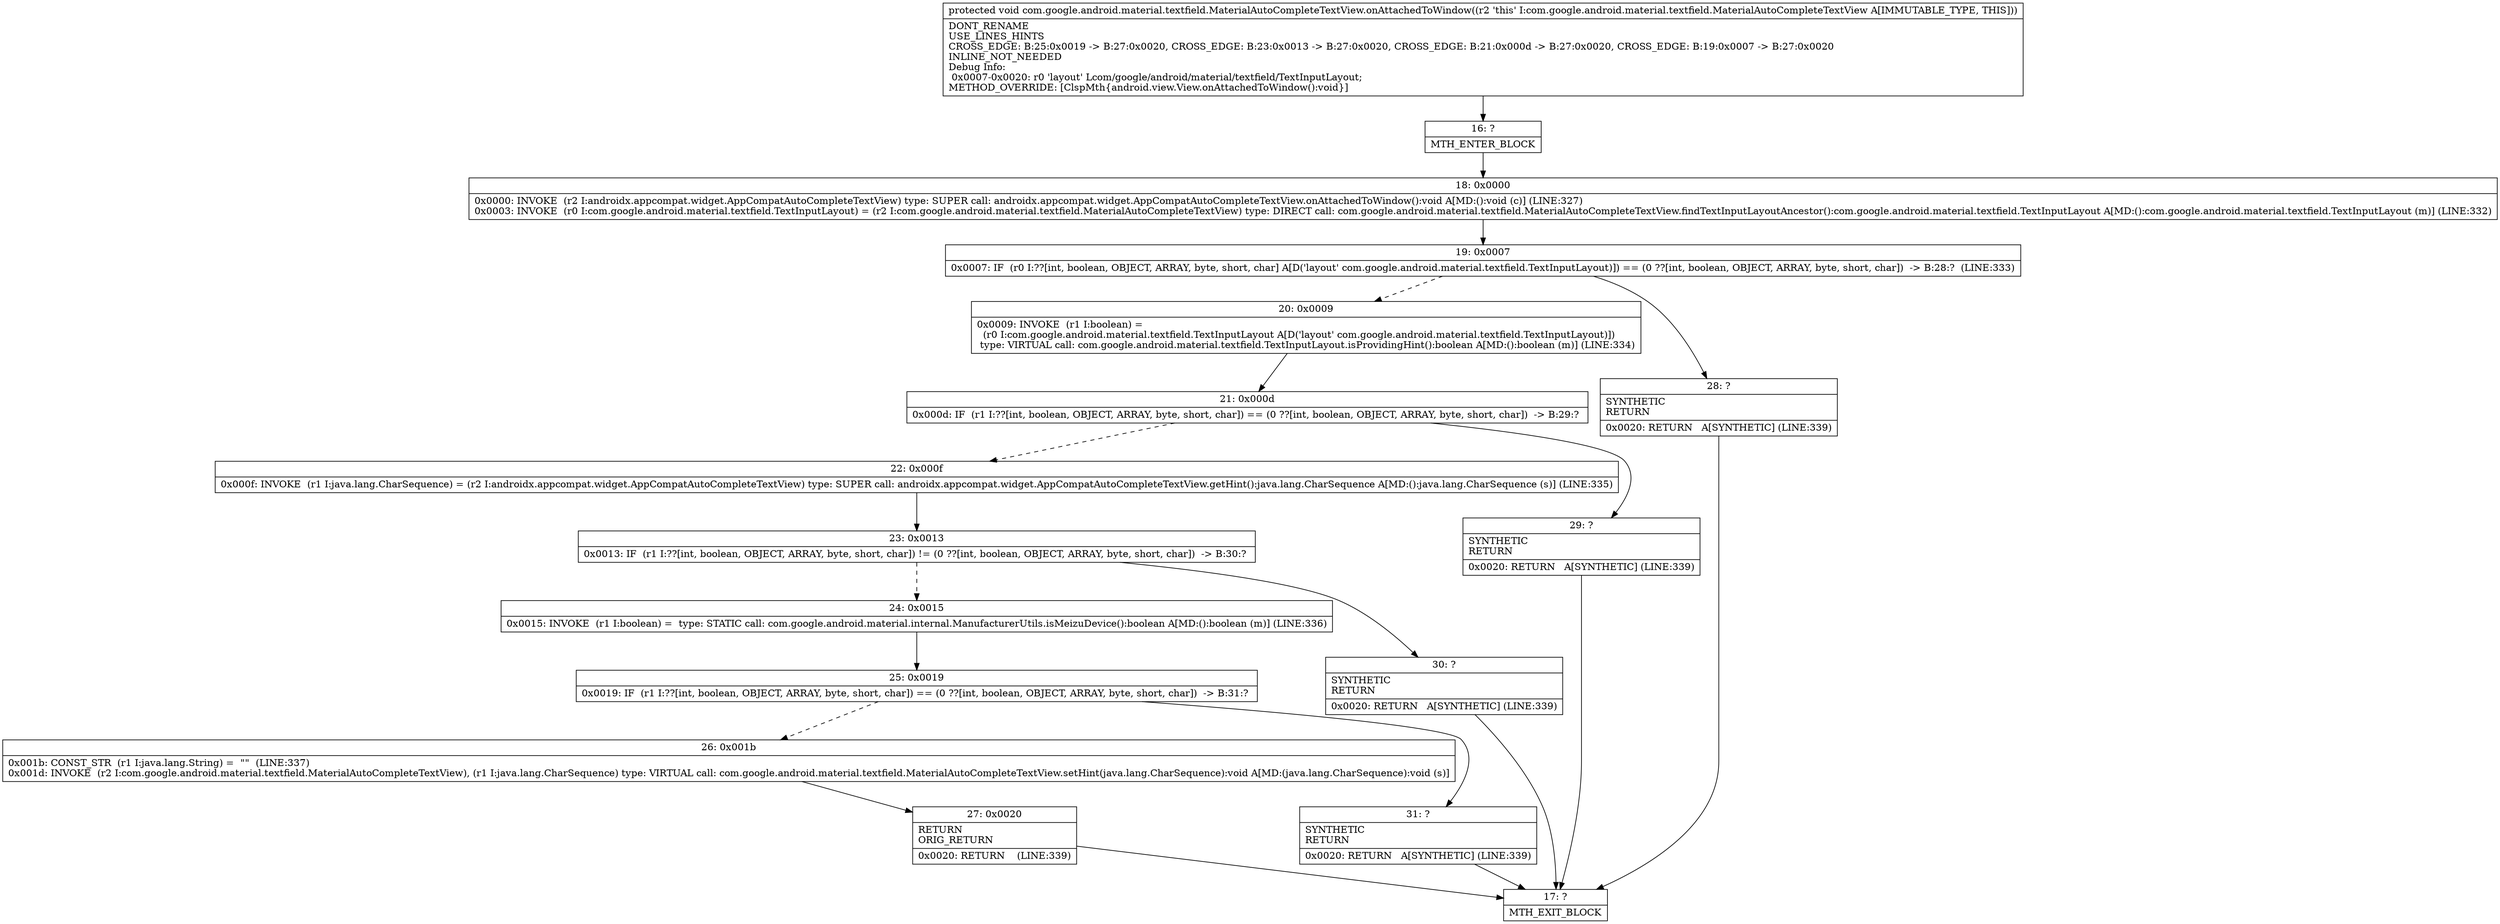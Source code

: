digraph "CFG forcom.google.android.material.textfield.MaterialAutoCompleteTextView.onAttachedToWindow()V" {
Node_16 [shape=record,label="{16\:\ ?|MTH_ENTER_BLOCK\l}"];
Node_18 [shape=record,label="{18\:\ 0x0000|0x0000: INVOKE  (r2 I:androidx.appcompat.widget.AppCompatAutoCompleteTextView) type: SUPER call: androidx.appcompat.widget.AppCompatAutoCompleteTextView.onAttachedToWindow():void A[MD:():void (c)] (LINE:327)\l0x0003: INVOKE  (r0 I:com.google.android.material.textfield.TextInputLayout) = (r2 I:com.google.android.material.textfield.MaterialAutoCompleteTextView) type: DIRECT call: com.google.android.material.textfield.MaterialAutoCompleteTextView.findTextInputLayoutAncestor():com.google.android.material.textfield.TextInputLayout A[MD:():com.google.android.material.textfield.TextInputLayout (m)] (LINE:332)\l}"];
Node_19 [shape=record,label="{19\:\ 0x0007|0x0007: IF  (r0 I:??[int, boolean, OBJECT, ARRAY, byte, short, char] A[D('layout' com.google.android.material.textfield.TextInputLayout)]) == (0 ??[int, boolean, OBJECT, ARRAY, byte, short, char])  \-\> B:28:?  (LINE:333)\l}"];
Node_20 [shape=record,label="{20\:\ 0x0009|0x0009: INVOKE  (r1 I:boolean) = \l  (r0 I:com.google.android.material.textfield.TextInputLayout A[D('layout' com.google.android.material.textfield.TextInputLayout)])\l type: VIRTUAL call: com.google.android.material.textfield.TextInputLayout.isProvidingHint():boolean A[MD:():boolean (m)] (LINE:334)\l}"];
Node_21 [shape=record,label="{21\:\ 0x000d|0x000d: IF  (r1 I:??[int, boolean, OBJECT, ARRAY, byte, short, char]) == (0 ??[int, boolean, OBJECT, ARRAY, byte, short, char])  \-\> B:29:? \l}"];
Node_22 [shape=record,label="{22\:\ 0x000f|0x000f: INVOKE  (r1 I:java.lang.CharSequence) = (r2 I:androidx.appcompat.widget.AppCompatAutoCompleteTextView) type: SUPER call: androidx.appcompat.widget.AppCompatAutoCompleteTextView.getHint():java.lang.CharSequence A[MD:():java.lang.CharSequence (s)] (LINE:335)\l}"];
Node_23 [shape=record,label="{23\:\ 0x0013|0x0013: IF  (r1 I:??[int, boolean, OBJECT, ARRAY, byte, short, char]) != (0 ??[int, boolean, OBJECT, ARRAY, byte, short, char])  \-\> B:30:? \l}"];
Node_24 [shape=record,label="{24\:\ 0x0015|0x0015: INVOKE  (r1 I:boolean) =  type: STATIC call: com.google.android.material.internal.ManufacturerUtils.isMeizuDevice():boolean A[MD:():boolean (m)] (LINE:336)\l}"];
Node_25 [shape=record,label="{25\:\ 0x0019|0x0019: IF  (r1 I:??[int, boolean, OBJECT, ARRAY, byte, short, char]) == (0 ??[int, boolean, OBJECT, ARRAY, byte, short, char])  \-\> B:31:? \l}"];
Node_26 [shape=record,label="{26\:\ 0x001b|0x001b: CONST_STR  (r1 I:java.lang.String) =  \"\"  (LINE:337)\l0x001d: INVOKE  (r2 I:com.google.android.material.textfield.MaterialAutoCompleteTextView), (r1 I:java.lang.CharSequence) type: VIRTUAL call: com.google.android.material.textfield.MaterialAutoCompleteTextView.setHint(java.lang.CharSequence):void A[MD:(java.lang.CharSequence):void (s)]\l}"];
Node_27 [shape=record,label="{27\:\ 0x0020|RETURN\lORIG_RETURN\l|0x0020: RETURN    (LINE:339)\l}"];
Node_17 [shape=record,label="{17\:\ ?|MTH_EXIT_BLOCK\l}"];
Node_31 [shape=record,label="{31\:\ ?|SYNTHETIC\lRETURN\l|0x0020: RETURN   A[SYNTHETIC] (LINE:339)\l}"];
Node_30 [shape=record,label="{30\:\ ?|SYNTHETIC\lRETURN\l|0x0020: RETURN   A[SYNTHETIC] (LINE:339)\l}"];
Node_29 [shape=record,label="{29\:\ ?|SYNTHETIC\lRETURN\l|0x0020: RETURN   A[SYNTHETIC] (LINE:339)\l}"];
Node_28 [shape=record,label="{28\:\ ?|SYNTHETIC\lRETURN\l|0x0020: RETURN   A[SYNTHETIC] (LINE:339)\l}"];
MethodNode[shape=record,label="{protected void com.google.android.material.textfield.MaterialAutoCompleteTextView.onAttachedToWindow((r2 'this' I:com.google.android.material.textfield.MaterialAutoCompleteTextView A[IMMUTABLE_TYPE, THIS]))  | DONT_RENAME\lUSE_LINES_HINTS\lCROSS_EDGE: B:25:0x0019 \-\> B:27:0x0020, CROSS_EDGE: B:23:0x0013 \-\> B:27:0x0020, CROSS_EDGE: B:21:0x000d \-\> B:27:0x0020, CROSS_EDGE: B:19:0x0007 \-\> B:27:0x0020\lINLINE_NOT_NEEDED\lDebug Info:\l  0x0007\-0x0020: r0 'layout' Lcom\/google\/android\/material\/textfield\/TextInputLayout;\lMETHOD_OVERRIDE: [ClspMth\{android.view.View.onAttachedToWindow():void\}]\l}"];
MethodNode -> Node_16;Node_16 -> Node_18;
Node_18 -> Node_19;
Node_19 -> Node_20[style=dashed];
Node_19 -> Node_28;
Node_20 -> Node_21;
Node_21 -> Node_22[style=dashed];
Node_21 -> Node_29;
Node_22 -> Node_23;
Node_23 -> Node_24[style=dashed];
Node_23 -> Node_30;
Node_24 -> Node_25;
Node_25 -> Node_26[style=dashed];
Node_25 -> Node_31;
Node_26 -> Node_27;
Node_27 -> Node_17;
Node_31 -> Node_17;
Node_30 -> Node_17;
Node_29 -> Node_17;
Node_28 -> Node_17;
}

